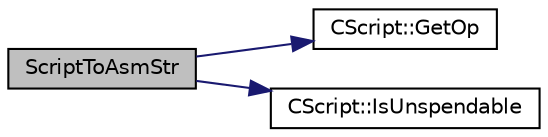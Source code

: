 digraph "ScriptToAsmStr"
{
  edge [fontname="Helvetica",fontsize="10",labelfontname="Helvetica",labelfontsize="10"];
  node [fontname="Helvetica",fontsize="10",shape=record];
  rankdir="LR";
  Node29 [label="ScriptToAsmStr",height=0.2,width=0.4,color="black", fillcolor="grey75", style="filled", fontcolor="black"];
  Node29 -> Node30 [color="midnightblue",fontsize="10",style="solid",fontname="Helvetica"];
  Node30 [label="CScript::GetOp",height=0.2,width=0.4,color="black", fillcolor="white", style="filled",URL="$d9/d4b/class_c_script.html#a94635ed93d8d244ec3acfa83f9ecfe5f"];
  Node29 -> Node31 [color="midnightblue",fontsize="10",style="solid",fontname="Helvetica"];
  Node31 [label="CScript::IsUnspendable",height=0.2,width=0.4,color="black", fillcolor="white", style="filled",URL="$d9/d4b/class_c_script.html#a11c26ad1d03fa2d60a733337c21b6719",tooltip="Returns whether the script is guaranteed to fail at execution, regardless of the initial stack..."];
}
